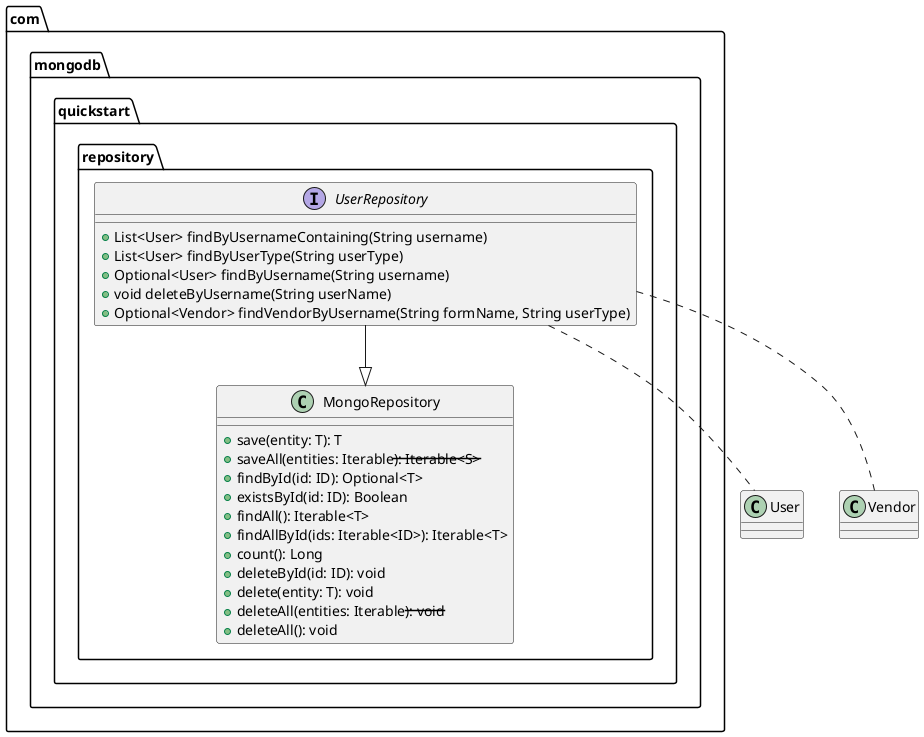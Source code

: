 @startuml

package com.mongodb.quickstart.repository {

interface UserRepository {
    +List<User> findByUsernameContaining(String username)
    +List<User> findByUserType(String userType)
    +Optional<User> findByUsername(String username)
    +void deleteByUsername(String userName)
    +Optional<Vendor> findVendorByUsername(String formName, String userType)
}

class MongoRepository {
    +save(entity: T): T
    +saveAll(entities: Iterable<S>): Iterable<S>
    +findById(id: ID): Optional<T>
    +existsById(id: ID): Boolean
    +findAll(): Iterable<T>
    +findAllById(ids: Iterable<ID>): Iterable<T>
    +count(): Long
    +deleteById(id: ID): void
    +delete(entity: T): void
    +deleteAll(entities: Iterable<S>): void
    +deleteAll(): void
}
}

UserRepository --|> MongoRepository
UserRepository .. User
UserRepository .. Vendor

@enduml





